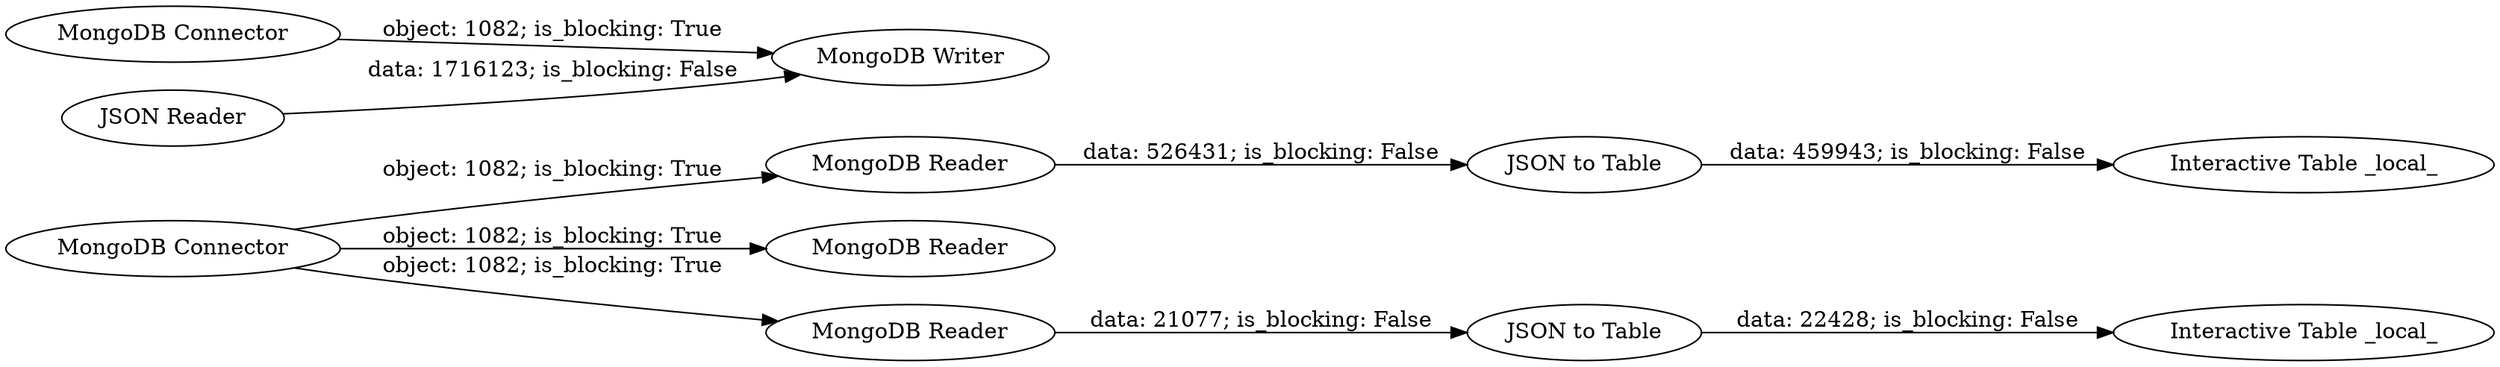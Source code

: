 digraph {
	"-5965063531263733592_69" [label="MongoDB Reader"]
	"-5965063531263733592_73" [label="JSON to Table"]
	"-5965063531263733592_3" [label="MongoDB Reader"]
	"-5965063531263733592_64" [label="MongoDB Reader"]
	"-5965063531263733592_72" [label="Interactive Table _local_"]
	"-5965063531263733592_70" [label="Interactive Table _local_"]
	"-5965063531263733592_68" [label="JSON to Table"]
	"-5965063531263733592_66" [label="MongoDB Connector"]
	"-5965063531263733592_6" [label="MongoDB Connector"]
	"-5965063531263733592_5" [label="MongoDB Writer"]
	"-5965063531263733592_33" [label="JSON Reader"]
	"-5965063531263733592_33" -> "-5965063531263733592_5" [label="data: 1716123; is_blocking: False"]
	"-5965063531263733592_66" -> "-5965063531263733592_3" [label="object: 1082; is_blocking: True"]
	"-5965063531263733592_69" -> "-5965063531263733592_68" [label="data: 526431; is_blocking: False"]
	"-5965063531263733592_73" -> "-5965063531263733592_72" [label="data: 22428; is_blocking: False"]
	"-5965063531263733592_68" -> "-5965063531263733592_70" [label="data: 459943; is_blocking: False"]
	"-5965063531263733592_66" -> "-5965063531263733592_64" [label="object: 1082; is_blocking: True"]
	"-5965063531263733592_66" -> "-5965063531263733592_69" [label="object: 1082; is_blocking: True"]
	"-5965063531263733592_64" -> "-5965063531263733592_73" [label="data: 21077; is_blocking: False"]
	"-5965063531263733592_6" -> "-5965063531263733592_5" [label="object: 1082; is_blocking: True"]
	rankdir=LR
}
